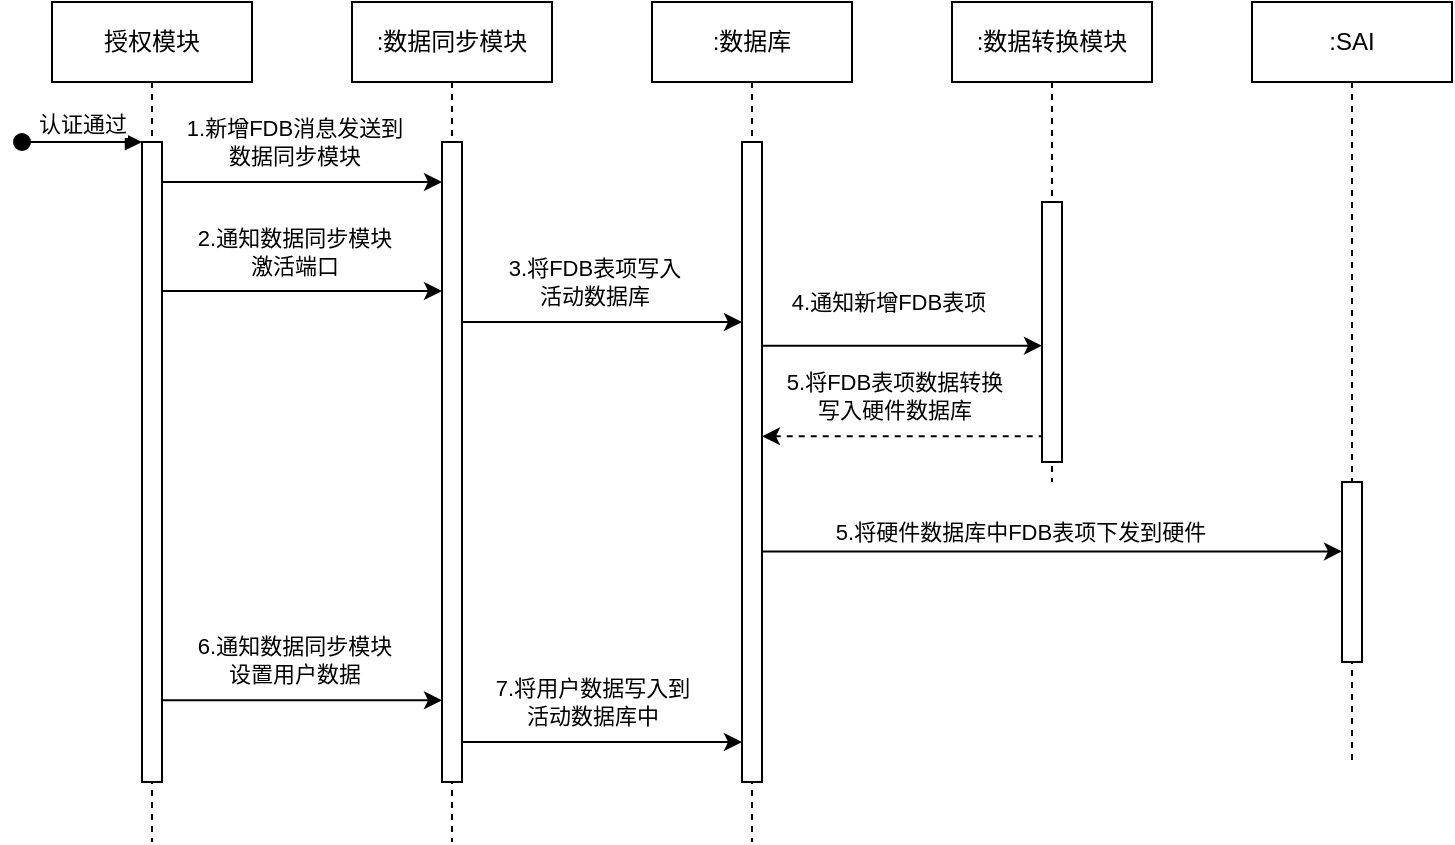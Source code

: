 <mxfile version="21.7.2" type="github">
  <diagram name="第 1 页" id="7lIgjP7i67-xkfNfhE35">
    <mxGraphModel dx="2358" dy="1338" grid="1" gridSize="10" guides="1" tooltips="1" connect="1" arrows="1" fold="1" page="1" pageScale="1" pageWidth="827" pageHeight="1169" math="0" shadow="0">
      <root>
        <mxCell id="0" />
        <mxCell id="1" parent="0" />
        <mxCell id="HHAol5U07a2iUj7GmDbx-1" value="授权模块" style="shape=umlLifeline;perimeter=lifelinePerimeter;whiteSpace=wrap;html=1;container=0;dropTarget=0;collapsible=0;recursiveResize=0;outlineConnect=0;portConstraint=eastwest;newEdgeStyle={&quot;edgeStyle&quot;:&quot;elbowEdgeStyle&quot;,&quot;elbow&quot;:&quot;vertical&quot;,&quot;curved&quot;:0,&quot;rounded&quot;:0};" vertex="1" parent="1">
          <mxGeometry x="65" y="80" width="100" height="420" as="geometry" />
        </mxCell>
        <mxCell id="HHAol5U07a2iUj7GmDbx-2" value="" style="html=1;points=[];perimeter=orthogonalPerimeter;outlineConnect=0;targetShapes=umlLifeline;portConstraint=eastwest;newEdgeStyle={&quot;edgeStyle&quot;:&quot;elbowEdgeStyle&quot;,&quot;elbow&quot;:&quot;vertical&quot;,&quot;curved&quot;:0,&quot;rounded&quot;:0};" vertex="1" parent="HHAol5U07a2iUj7GmDbx-1">
          <mxGeometry x="45" y="70" width="10" height="320" as="geometry" />
        </mxCell>
        <mxCell id="HHAol5U07a2iUj7GmDbx-3" value="认证通过" style="html=1;verticalAlign=bottom;startArrow=oval;endArrow=block;startSize=8;edgeStyle=elbowEdgeStyle;elbow=vertical;curved=0;rounded=0;" edge="1" parent="HHAol5U07a2iUj7GmDbx-1" target="HHAol5U07a2iUj7GmDbx-2">
          <mxGeometry relative="1" as="geometry">
            <mxPoint x="-15" y="70" as="sourcePoint" />
          </mxGeometry>
        </mxCell>
        <mxCell id="HHAol5U07a2iUj7GmDbx-4" value=":数据同步模块" style="shape=umlLifeline;perimeter=lifelinePerimeter;whiteSpace=wrap;html=1;container=0;dropTarget=0;collapsible=0;recursiveResize=0;outlineConnect=0;portConstraint=eastwest;newEdgeStyle={&quot;edgeStyle&quot;:&quot;elbowEdgeStyle&quot;,&quot;elbow&quot;:&quot;vertical&quot;,&quot;curved&quot;:0,&quot;rounded&quot;:0};" vertex="1" parent="1">
          <mxGeometry x="215" y="80" width="100" height="420" as="geometry" />
        </mxCell>
        <mxCell id="HHAol5U07a2iUj7GmDbx-5" value="" style="html=1;points=[];perimeter=orthogonalPerimeter;outlineConnect=0;targetShapes=umlLifeline;portConstraint=eastwest;newEdgeStyle={&quot;edgeStyle&quot;:&quot;elbowEdgeStyle&quot;,&quot;elbow&quot;:&quot;vertical&quot;,&quot;curved&quot;:0,&quot;rounded&quot;:0};" vertex="1" parent="HHAol5U07a2iUj7GmDbx-4">
          <mxGeometry x="45" y="70" width="10" height="320" as="geometry" />
        </mxCell>
        <mxCell id="HHAol5U07a2iUj7GmDbx-6" value=":数据库" style="shape=umlLifeline;perimeter=lifelinePerimeter;whiteSpace=wrap;html=1;container=0;dropTarget=0;collapsible=0;recursiveResize=0;outlineConnect=0;portConstraint=eastwest;newEdgeStyle={&quot;edgeStyle&quot;:&quot;elbowEdgeStyle&quot;,&quot;elbow&quot;:&quot;vertical&quot;,&quot;curved&quot;:0,&quot;rounded&quot;:0};" vertex="1" parent="1">
          <mxGeometry x="365" y="80" width="100" height="420" as="geometry" />
        </mxCell>
        <mxCell id="HHAol5U07a2iUj7GmDbx-7" value="" style="html=1;points=[];perimeter=orthogonalPerimeter;outlineConnect=0;targetShapes=umlLifeline;portConstraint=eastwest;newEdgeStyle={&quot;edgeStyle&quot;:&quot;elbowEdgeStyle&quot;,&quot;elbow&quot;:&quot;vertical&quot;,&quot;curved&quot;:0,&quot;rounded&quot;:0};" vertex="1" parent="HHAol5U07a2iUj7GmDbx-6">
          <mxGeometry x="45" y="70" width="10" height="320" as="geometry" />
        </mxCell>
        <mxCell id="HHAol5U07a2iUj7GmDbx-8" value=":数据转换模块" style="shape=umlLifeline;perimeter=lifelinePerimeter;whiteSpace=wrap;html=1;container=0;dropTarget=0;collapsible=0;recursiveResize=0;outlineConnect=0;portConstraint=eastwest;newEdgeStyle={&quot;edgeStyle&quot;:&quot;elbowEdgeStyle&quot;,&quot;elbow&quot;:&quot;vertical&quot;,&quot;curved&quot;:0,&quot;rounded&quot;:0};" vertex="1" parent="1">
          <mxGeometry x="515" y="80" width="100" height="240" as="geometry" />
        </mxCell>
        <mxCell id="HHAol5U07a2iUj7GmDbx-9" value="" style="html=1;points=[];perimeter=orthogonalPerimeter;outlineConnect=0;targetShapes=umlLifeline;portConstraint=eastwest;newEdgeStyle={&quot;edgeStyle&quot;:&quot;elbowEdgeStyle&quot;,&quot;elbow&quot;:&quot;vertical&quot;,&quot;curved&quot;:0,&quot;rounded&quot;:0};" vertex="1" parent="HHAol5U07a2iUj7GmDbx-8">
          <mxGeometry x="45" y="100" width="10" height="130" as="geometry" />
        </mxCell>
        <mxCell id="HHAol5U07a2iUj7GmDbx-10" value=":SAI" style="shape=umlLifeline;perimeter=lifelinePerimeter;whiteSpace=wrap;html=1;container=0;dropTarget=0;collapsible=0;recursiveResize=0;outlineConnect=0;portConstraint=eastwest;newEdgeStyle={&quot;edgeStyle&quot;:&quot;elbowEdgeStyle&quot;,&quot;elbow&quot;:&quot;vertical&quot;,&quot;curved&quot;:0,&quot;rounded&quot;:0};" vertex="1" parent="1">
          <mxGeometry x="665" y="80" width="100" height="380" as="geometry" />
        </mxCell>
        <mxCell id="HHAol5U07a2iUj7GmDbx-11" value="" style="html=1;points=[];perimeter=orthogonalPerimeter;outlineConnect=0;targetShapes=umlLifeline;portConstraint=eastwest;newEdgeStyle={&quot;edgeStyle&quot;:&quot;elbowEdgeStyle&quot;,&quot;elbow&quot;:&quot;vertical&quot;,&quot;curved&quot;:0,&quot;rounded&quot;:0};" vertex="1" parent="HHAol5U07a2iUj7GmDbx-10">
          <mxGeometry x="45" y="240" width="10" height="90" as="geometry" />
        </mxCell>
        <mxCell id="HHAol5U07a2iUj7GmDbx-12" value="" style="endArrow=classic;html=1;rounded=0;" edge="1" parent="1">
          <mxGeometry width="50" height="50" relative="1" as="geometry">
            <mxPoint x="120" y="170" as="sourcePoint" />
            <mxPoint x="260" y="170" as="targetPoint" />
          </mxGeometry>
        </mxCell>
        <mxCell id="HHAol5U07a2iUj7GmDbx-13" value="1.新增FDB消息发送到&lt;br&gt;数据同步模块" style="edgeLabel;html=1;align=center;verticalAlign=middle;resizable=0;points=[];" vertex="1" connectable="0" parent="HHAol5U07a2iUj7GmDbx-12">
          <mxGeometry x="-0.148" relative="1" as="geometry">
            <mxPoint x="6" y="-20" as="offset" />
          </mxGeometry>
        </mxCell>
        <mxCell id="HHAol5U07a2iUj7GmDbx-14" value="" style="endArrow=classic;html=1;rounded=0;" edge="1" parent="1">
          <mxGeometry width="50" height="50" relative="1" as="geometry">
            <mxPoint x="270" y="240" as="sourcePoint" />
            <mxPoint x="410" y="240" as="targetPoint" />
          </mxGeometry>
        </mxCell>
        <mxCell id="HHAol5U07a2iUj7GmDbx-15" value="3.将FDB表项写入&lt;br&gt;活动数据库" style="edgeLabel;html=1;align=center;verticalAlign=middle;resizable=0;points=[];" vertex="1" connectable="0" parent="HHAol5U07a2iUj7GmDbx-14">
          <mxGeometry x="-0.148" relative="1" as="geometry">
            <mxPoint x="6" y="-20" as="offset" />
          </mxGeometry>
        </mxCell>
        <mxCell id="HHAol5U07a2iUj7GmDbx-16" value="" style="endArrow=none;html=1;rounded=0;endFill=0;startArrow=classic;startFill=1;dashed=1;" edge="1" parent="1">
          <mxGeometry width="50" height="50" relative="1" as="geometry">
            <mxPoint x="420" y="297.14" as="sourcePoint" />
            <mxPoint x="560" y="297.14" as="targetPoint" />
          </mxGeometry>
        </mxCell>
        <mxCell id="HHAol5U07a2iUj7GmDbx-17" value="5.将FDB表项数据转换&lt;br&gt;写入硬件数据库" style="edgeLabel;html=1;align=center;verticalAlign=middle;resizable=0;points=[];" vertex="1" connectable="0" parent="HHAol5U07a2iUj7GmDbx-16">
          <mxGeometry x="-0.148" relative="1" as="geometry">
            <mxPoint x="6" y="-20" as="offset" />
          </mxGeometry>
        </mxCell>
        <mxCell id="HHAol5U07a2iUj7GmDbx-18" value="" style="endArrow=classic;html=1;rounded=0;" edge="1" parent="1">
          <mxGeometry width="50" height="50" relative="1" as="geometry">
            <mxPoint x="420" y="251.85" as="sourcePoint" />
            <mxPoint x="560" y="251.85" as="targetPoint" />
          </mxGeometry>
        </mxCell>
        <mxCell id="HHAol5U07a2iUj7GmDbx-34" value="4.通知新增FDB表项" style="edgeLabel;html=1;align=center;verticalAlign=middle;resizable=0;points=[];" vertex="1" connectable="0" parent="HHAol5U07a2iUj7GmDbx-18">
          <mxGeometry x="-0.107" y="10" relative="1" as="geometry">
            <mxPoint y="-12" as="offset" />
          </mxGeometry>
        </mxCell>
        <mxCell id="HHAol5U07a2iUj7GmDbx-20" value="" style="endArrow=classic;html=1;rounded=0;" edge="1" parent="1" target="HHAol5U07a2iUj7GmDbx-11">
          <mxGeometry width="50" height="50" relative="1" as="geometry">
            <mxPoint x="420" y="354.71" as="sourcePoint" />
            <mxPoint x="745" y="355" as="targetPoint" />
          </mxGeometry>
        </mxCell>
        <mxCell id="HHAol5U07a2iUj7GmDbx-21" value="5.将硬件数据库中FDB表项下发到硬件" style="edgeLabel;html=1;align=center;verticalAlign=middle;resizable=0;points=[];" vertex="1" connectable="0" parent="HHAol5U07a2iUj7GmDbx-20">
          <mxGeometry x="-0.148" relative="1" as="geometry">
            <mxPoint x="5" y="-10" as="offset" />
          </mxGeometry>
        </mxCell>
        <mxCell id="HHAol5U07a2iUj7GmDbx-24" value="" style="endArrow=classic;html=1;rounded=0;" edge="1" parent="1">
          <mxGeometry width="50" height="50" relative="1" as="geometry">
            <mxPoint x="120" y="429.17" as="sourcePoint" />
            <mxPoint x="260" y="429.17" as="targetPoint" />
          </mxGeometry>
        </mxCell>
        <mxCell id="HHAol5U07a2iUj7GmDbx-25" value="6.通知数据同步模块&lt;br&gt;设置用户数据" style="edgeLabel;html=1;align=center;verticalAlign=middle;resizable=0;points=[];" vertex="1" connectable="0" parent="HHAol5U07a2iUj7GmDbx-24">
          <mxGeometry x="-0.148" relative="1" as="geometry">
            <mxPoint x="6" y="-20" as="offset" />
          </mxGeometry>
        </mxCell>
        <mxCell id="HHAol5U07a2iUj7GmDbx-26" value="" style="endArrow=classic;html=1;rounded=0;" edge="1" parent="1">
          <mxGeometry width="50" height="50" relative="1" as="geometry">
            <mxPoint x="270" y="450" as="sourcePoint" />
            <mxPoint x="410" y="450" as="targetPoint" />
          </mxGeometry>
        </mxCell>
        <mxCell id="HHAol5U07a2iUj7GmDbx-27" value="7.将用户数据写入到&lt;br&gt;活动数据库中" style="edgeLabel;html=1;align=center;verticalAlign=middle;resizable=0;points=[];" vertex="1" connectable="0" parent="HHAol5U07a2iUj7GmDbx-26">
          <mxGeometry x="-0.148" relative="1" as="geometry">
            <mxPoint x="5" y="-20" as="offset" />
          </mxGeometry>
        </mxCell>
        <mxCell id="HHAol5U07a2iUj7GmDbx-32" value="" style="endArrow=classic;html=1;rounded=0;" edge="1" parent="1">
          <mxGeometry width="50" height="50" relative="1" as="geometry">
            <mxPoint x="120" y="224.5" as="sourcePoint" />
            <mxPoint x="260" y="224.5" as="targetPoint" />
          </mxGeometry>
        </mxCell>
        <mxCell id="HHAol5U07a2iUj7GmDbx-33" value="2.通知数据同步模块&lt;br&gt;激活端口" style="edgeLabel;html=1;align=center;verticalAlign=middle;resizable=0;points=[];" vertex="1" connectable="0" parent="HHAol5U07a2iUj7GmDbx-32">
          <mxGeometry x="-0.148" relative="1" as="geometry">
            <mxPoint x="6" y="-20" as="offset" />
          </mxGeometry>
        </mxCell>
      </root>
    </mxGraphModel>
  </diagram>
</mxfile>
